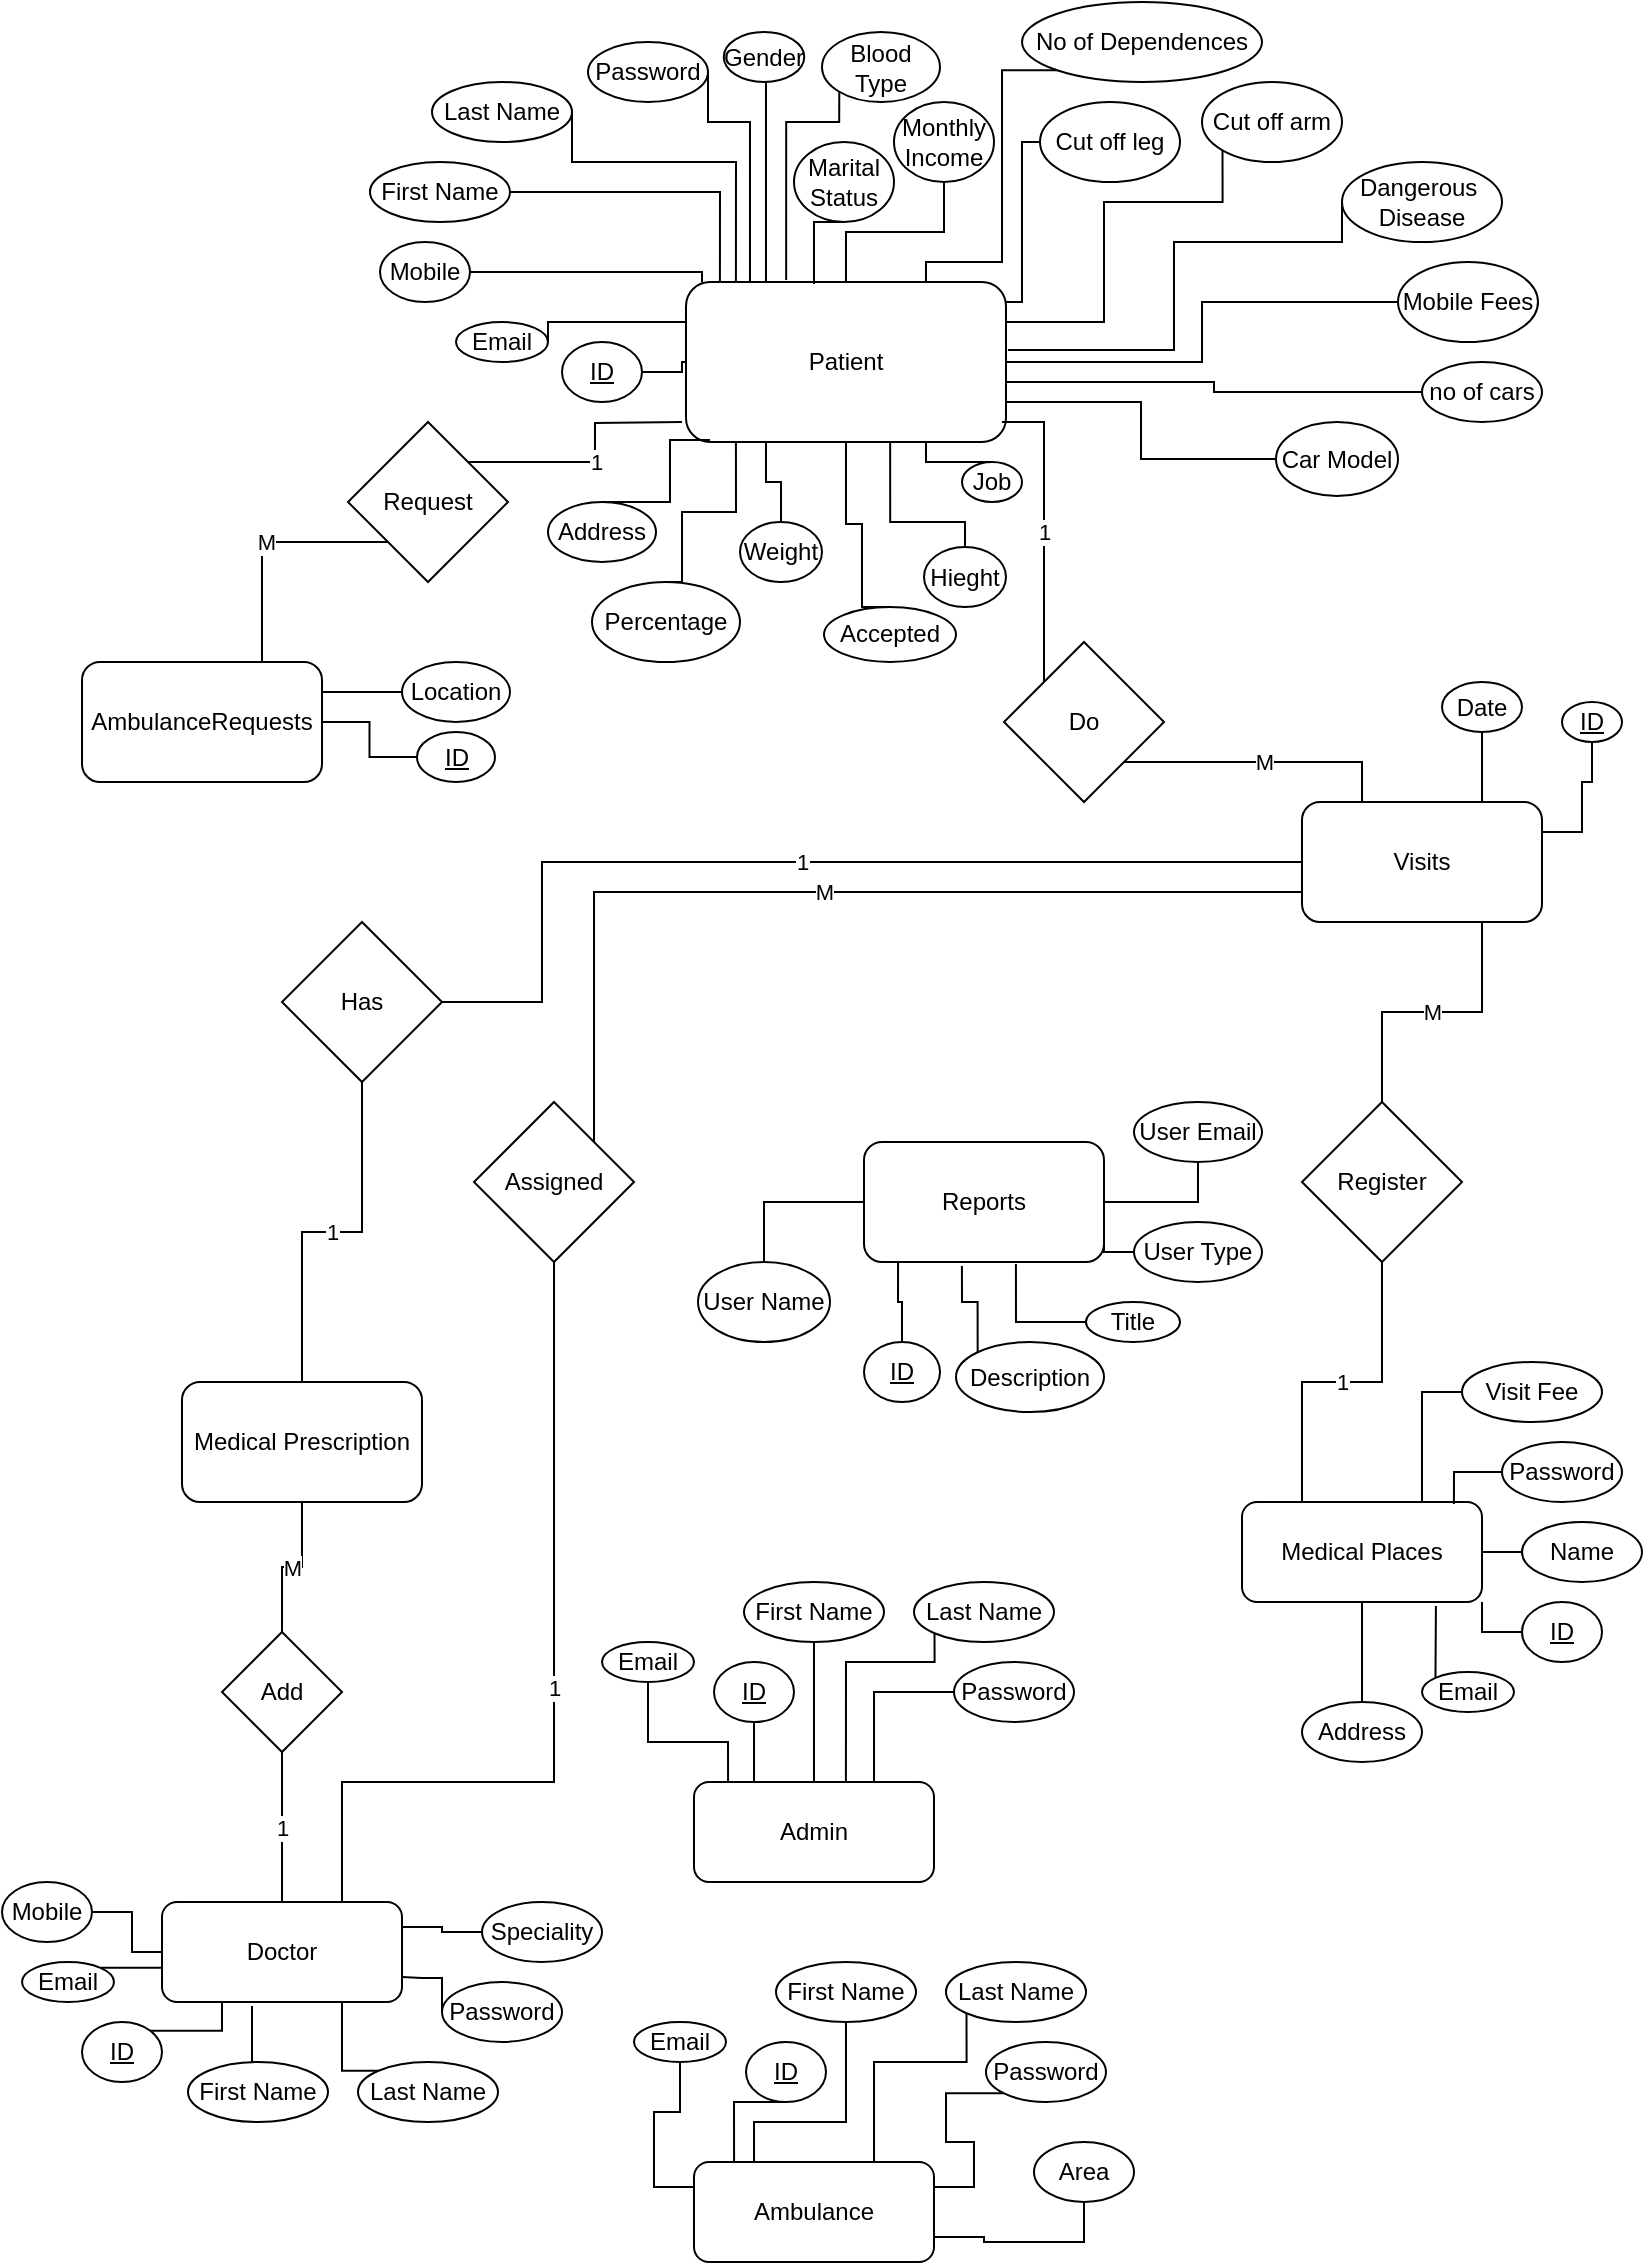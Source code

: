 <mxfile version="13.1.0" type="github">
  <diagram id="C5RBs43oDa-KdzZeNtuy" name="Page-1">
    <mxGraphModel dx="1422" dy="762" grid="1" gridSize="10" guides="1" tooltips="1" connect="1" arrows="1" fold="1" page="1" pageScale="1" pageWidth="827" pageHeight="1169" math="0" shadow="0">
      <root>
        <mxCell id="WIyWlLk6GJQsqaUBKTNV-0" />
        <mxCell id="WIyWlLk6GJQsqaUBKTNV-1" parent="WIyWlLk6GJQsqaUBKTNV-0" />
        <mxCell id="fGjL8xWmGMmoQ5tTy8V0-24" style="edgeStyle=orthogonalEdgeStyle;rounded=0;orthogonalLoop=1;jettySize=auto;html=1;exitX=0.25;exitY=0;exitDx=0;exitDy=0;entryX=0.5;entryY=1;entryDx=0;entryDy=0;endArrow=none;endFill=0;" edge="1" parent="WIyWlLk6GJQsqaUBKTNV-1" source="rDE03bKfrXjJBld4goaQ-0" target="fGjL8xWmGMmoQ5tTy8V0-23">
          <mxGeometry relative="1" as="geometry">
            <Array as="points">
              <mxPoint x="382" y="50" />
            </Array>
          </mxGeometry>
        </mxCell>
        <mxCell id="rDE03bKfrXjJBld4goaQ-0" value="Patient" style="rounded=1;whiteSpace=wrap;html=1;" parent="WIyWlLk6GJQsqaUBKTNV-1" vertex="1">
          <mxGeometry x="342" y="150" width="160" height="80" as="geometry" />
        </mxCell>
        <mxCell id="rDE03bKfrXjJBld4goaQ-1" value="Admin" style="rounded=1;whiteSpace=wrap;html=1;" parent="WIyWlLk6GJQsqaUBKTNV-1" vertex="1">
          <mxGeometry x="346" y="900" width="120" height="50" as="geometry" />
        </mxCell>
        <mxCell id="rDE03bKfrXjJBld4goaQ-2" value="Ambulance" style="rounded=1;whiteSpace=wrap;html=1;" parent="WIyWlLk6GJQsqaUBKTNV-1" vertex="1">
          <mxGeometry x="346" y="1090" width="120" height="50" as="geometry" />
        </mxCell>
        <mxCell id="rDE03bKfrXjJBld4goaQ-52" value="1" style="edgeStyle=orthogonalEdgeStyle;rounded=0;orthogonalLoop=1;jettySize=auto;html=1;exitX=0.5;exitY=0;exitDx=0;exitDy=0;entryX=0.5;entryY=1;entryDx=0;entryDy=0;endArrow=none;endFill=0;" parent="WIyWlLk6GJQsqaUBKTNV-1" source="rDE03bKfrXjJBld4goaQ-3" target="rDE03bKfrXjJBld4goaQ-51" edge="1">
          <mxGeometry relative="1" as="geometry" />
        </mxCell>
        <mxCell id="rDE03bKfrXjJBld4goaQ-3" value="Doctor" style="rounded=1;whiteSpace=wrap;html=1;" parent="WIyWlLk6GJQsqaUBKTNV-1" vertex="1">
          <mxGeometry x="80" y="960" width="120" height="50" as="geometry" />
        </mxCell>
        <mxCell id="rDE03bKfrXjJBld4goaQ-4" value="Medical Places" style="rounded=1;whiteSpace=wrap;html=1;" parent="WIyWlLk6GJQsqaUBKTNV-1" vertex="1">
          <mxGeometry x="620" y="760" width="120" height="50" as="geometry" />
        </mxCell>
        <mxCell id="rDE03bKfrXjJBld4goaQ-5" value="AmbulanceRequests" style="rounded=1;whiteSpace=wrap;html=1;" parent="WIyWlLk6GJQsqaUBKTNV-1" vertex="1">
          <mxGeometry x="40" y="340" width="120" height="60" as="geometry" />
        </mxCell>
        <mxCell id="rDE03bKfrXjJBld4goaQ-88" value="M" style="edgeStyle=orthogonalEdgeStyle;rounded=0;orthogonalLoop=1;jettySize=auto;html=1;exitX=0.25;exitY=0;exitDx=0;exitDy=0;entryX=1;entryY=1;entryDx=0;entryDy=0;endArrow=none;endFill=0;" parent="WIyWlLk6GJQsqaUBKTNV-1" source="rDE03bKfrXjJBld4goaQ-6" target="rDE03bKfrXjJBld4goaQ-87" edge="1">
          <mxGeometry relative="1" as="geometry" />
        </mxCell>
        <mxCell id="rDE03bKfrXjJBld4goaQ-6" value="Visits" style="rounded=1;whiteSpace=wrap;html=1;" parent="WIyWlLk6GJQsqaUBKTNV-1" vertex="1">
          <mxGeometry x="650" y="410" width="120" height="60" as="geometry" />
        </mxCell>
        <mxCell id="rDE03bKfrXjJBld4goaQ-7" value="Medical Prescription" style="rounded=1;whiteSpace=wrap;html=1;" parent="WIyWlLk6GJQsqaUBKTNV-1" vertex="1">
          <mxGeometry x="90" y="700" width="120" height="60" as="geometry" />
        </mxCell>
        <mxCell id="rDE03bKfrXjJBld4goaQ-9" style="edgeStyle=orthogonalEdgeStyle;rounded=0;orthogonalLoop=1;jettySize=auto;html=1;exitX=0.5;exitY=1;exitDx=0;exitDy=0;entryX=0.25;entryY=0;entryDx=0;entryDy=0;endArrow=none;endFill=0;" parent="WIyWlLk6GJQsqaUBKTNV-1" source="rDE03bKfrXjJBld4goaQ-8" target="rDE03bKfrXjJBld4goaQ-1" edge="1">
          <mxGeometry relative="1" as="geometry" />
        </mxCell>
        <mxCell id="rDE03bKfrXjJBld4goaQ-8" value="&lt;u&gt;ID&lt;/u&gt;" style="ellipse;whiteSpace=wrap;html=1;" parent="WIyWlLk6GJQsqaUBKTNV-1" vertex="1">
          <mxGeometry x="356" y="840" width="40" height="30" as="geometry" />
        </mxCell>
        <mxCell id="rDE03bKfrXjJBld4goaQ-11" style="edgeStyle=orthogonalEdgeStyle;rounded=0;orthogonalLoop=1;jettySize=auto;html=1;exitX=0.5;exitY=1;exitDx=0;exitDy=0;entryX=0.5;entryY=0;entryDx=0;entryDy=0;endArrow=none;endFill=0;" parent="WIyWlLk6GJQsqaUBKTNV-1" source="rDE03bKfrXjJBld4goaQ-10" target="rDE03bKfrXjJBld4goaQ-1" edge="1">
          <mxGeometry relative="1" as="geometry" />
        </mxCell>
        <mxCell id="rDE03bKfrXjJBld4goaQ-10" value="First Name" style="ellipse;whiteSpace=wrap;html=1;" parent="WIyWlLk6GJQsqaUBKTNV-1" vertex="1">
          <mxGeometry x="371" y="800" width="70" height="30" as="geometry" />
        </mxCell>
        <mxCell id="rDE03bKfrXjJBld4goaQ-14" value="" style="edgeStyle=orthogonalEdgeStyle;rounded=0;orthogonalLoop=1;jettySize=auto;html=1;entryX=0.633;entryY=0;entryDx=0;entryDy=0;entryPerimeter=0;exitX=0;exitY=1;exitDx=0;exitDy=0;endArrow=none;endFill=0;" parent="WIyWlLk6GJQsqaUBKTNV-1" source="rDE03bKfrXjJBld4goaQ-12" target="rDE03bKfrXjJBld4goaQ-1" edge="1">
          <mxGeometry relative="1" as="geometry">
            <mxPoint x="491" y="910" as="targetPoint" />
            <Array as="points">
              <mxPoint x="466" y="840" />
              <mxPoint x="422" y="840" />
            </Array>
          </mxGeometry>
        </mxCell>
        <mxCell id="rDE03bKfrXjJBld4goaQ-12" value="Last Name" style="ellipse;whiteSpace=wrap;html=1;" parent="WIyWlLk6GJQsqaUBKTNV-1" vertex="1">
          <mxGeometry x="456" y="800" width="70" height="30" as="geometry" />
        </mxCell>
        <mxCell id="rDE03bKfrXjJBld4goaQ-16" style="edgeStyle=orthogonalEdgeStyle;rounded=0;orthogonalLoop=1;jettySize=auto;html=1;entryX=0.142;entryY=0;entryDx=0;entryDy=0;entryPerimeter=0;endArrow=none;endFill=0;" parent="WIyWlLk6GJQsqaUBKTNV-1" source="rDE03bKfrXjJBld4goaQ-15" target="rDE03bKfrXjJBld4goaQ-1" edge="1">
          <mxGeometry relative="1" as="geometry">
            <Array as="points">
              <mxPoint x="323" y="880" />
              <mxPoint x="363" y="880" />
            </Array>
          </mxGeometry>
        </mxCell>
        <mxCell id="rDE03bKfrXjJBld4goaQ-15" value="Email" style="ellipse;whiteSpace=wrap;html=1;" parent="WIyWlLk6GJQsqaUBKTNV-1" vertex="1">
          <mxGeometry x="300" y="830" width="46" height="20" as="geometry" />
        </mxCell>
        <mxCell id="rDE03bKfrXjJBld4goaQ-18" style="edgeStyle=orthogonalEdgeStyle;rounded=0;orthogonalLoop=1;jettySize=auto;html=1;entryX=0.75;entryY=0;entryDx=0;entryDy=0;endArrow=none;endFill=0;" parent="WIyWlLk6GJQsqaUBKTNV-1" source="rDE03bKfrXjJBld4goaQ-17" target="rDE03bKfrXjJBld4goaQ-1" edge="1">
          <mxGeometry relative="1" as="geometry" />
        </mxCell>
        <mxCell id="rDE03bKfrXjJBld4goaQ-17" value="Password" style="ellipse;whiteSpace=wrap;html=1;" parent="WIyWlLk6GJQsqaUBKTNV-1" vertex="1">
          <mxGeometry x="476" y="840" width="60" height="30" as="geometry" />
        </mxCell>
        <mxCell id="rDE03bKfrXjJBld4goaQ-26" style="edgeStyle=orthogonalEdgeStyle;rounded=0;orthogonalLoop=1;jettySize=auto;html=1;exitX=0.5;exitY=1;exitDx=0;exitDy=0;entryX=0.167;entryY=0;entryDx=0;entryDy=0;entryPerimeter=0;endArrow=none;endFill=0;" parent="WIyWlLk6GJQsqaUBKTNV-1" source="rDE03bKfrXjJBld4goaQ-19" target="rDE03bKfrXjJBld4goaQ-2" edge="1">
          <mxGeometry relative="1" as="geometry" />
        </mxCell>
        <mxCell id="rDE03bKfrXjJBld4goaQ-19" value="&lt;u&gt;ID&lt;/u&gt;" style="ellipse;whiteSpace=wrap;html=1;" parent="WIyWlLk6GJQsqaUBKTNV-1" vertex="1">
          <mxGeometry x="372" y="1030" width="40" height="30" as="geometry" />
        </mxCell>
        <mxCell id="rDE03bKfrXjJBld4goaQ-27" style="edgeStyle=orthogonalEdgeStyle;rounded=0;orthogonalLoop=1;jettySize=auto;html=1;entryX=0.25;entryY=0;entryDx=0;entryDy=0;endArrow=none;endFill=0;" parent="WIyWlLk6GJQsqaUBKTNV-1" source="rDE03bKfrXjJBld4goaQ-20" target="rDE03bKfrXjJBld4goaQ-2" edge="1">
          <mxGeometry relative="1" as="geometry">
            <Array as="points">
              <mxPoint x="422" y="1070" />
              <mxPoint x="376" y="1070" />
            </Array>
          </mxGeometry>
        </mxCell>
        <mxCell id="rDE03bKfrXjJBld4goaQ-20" value="First Name" style="ellipse;whiteSpace=wrap;html=1;" parent="WIyWlLk6GJQsqaUBKTNV-1" vertex="1">
          <mxGeometry x="387" y="990" width="70" height="30" as="geometry" />
        </mxCell>
        <mxCell id="rDE03bKfrXjJBld4goaQ-28" style="edgeStyle=orthogonalEdgeStyle;rounded=0;orthogonalLoop=1;jettySize=auto;html=1;exitX=0;exitY=1;exitDx=0;exitDy=0;entryX=0.75;entryY=0;entryDx=0;entryDy=0;endArrow=none;endFill=0;" parent="WIyWlLk6GJQsqaUBKTNV-1" source="rDE03bKfrXjJBld4goaQ-21" target="rDE03bKfrXjJBld4goaQ-2" edge="1">
          <mxGeometry relative="1" as="geometry">
            <Array as="points">
              <mxPoint x="482" y="1040" />
              <mxPoint x="436" y="1040" />
            </Array>
          </mxGeometry>
        </mxCell>
        <mxCell id="rDE03bKfrXjJBld4goaQ-21" value="Last Name" style="ellipse;whiteSpace=wrap;html=1;" parent="WIyWlLk6GJQsqaUBKTNV-1" vertex="1">
          <mxGeometry x="472" y="990" width="70" height="30" as="geometry" />
        </mxCell>
        <mxCell id="rDE03bKfrXjJBld4goaQ-25" style="edgeStyle=orthogonalEdgeStyle;rounded=0;orthogonalLoop=1;jettySize=auto;html=1;exitX=0.5;exitY=1;exitDx=0;exitDy=0;entryX=0;entryY=0.25;entryDx=0;entryDy=0;endArrow=none;endFill=0;" parent="WIyWlLk6GJQsqaUBKTNV-1" source="rDE03bKfrXjJBld4goaQ-22" target="rDE03bKfrXjJBld4goaQ-2" edge="1">
          <mxGeometry relative="1" as="geometry" />
        </mxCell>
        <mxCell id="rDE03bKfrXjJBld4goaQ-22" value="Email" style="ellipse;whiteSpace=wrap;html=1;" parent="WIyWlLk6GJQsqaUBKTNV-1" vertex="1">
          <mxGeometry x="316" y="1020" width="46" height="20" as="geometry" />
        </mxCell>
        <mxCell id="rDE03bKfrXjJBld4goaQ-29" style="edgeStyle=orthogonalEdgeStyle;rounded=0;orthogonalLoop=1;jettySize=auto;html=1;exitX=0;exitY=1;exitDx=0;exitDy=0;entryX=1;entryY=0.25;entryDx=0;entryDy=0;endArrow=none;endFill=0;" parent="WIyWlLk6GJQsqaUBKTNV-1" source="rDE03bKfrXjJBld4goaQ-23" target="rDE03bKfrXjJBld4goaQ-2" edge="1">
          <mxGeometry relative="1" as="geometry" />
        </mxCell>
        <mxCell id="rDE03bKfrXjJBld4goaQ-23" value="Password" style="ellipse;whiteSpace=wrap;html=1;" parent="WIyWlLk6GJQsqaUBKTNV-1" vertex="1">
          <mxGeometry x="492" y="1030" width="60" height="30" as="geometry" />
        </mxCell>
        <mxCell id="rDE03bKfrXjJBld4goaQ-30" style="edgeStyle=orthogonalEdgeStyle;rounded=0;orthogonalLoop=1;jettySize=auto;html=1;exitX=0.5;exitY=1;exitDx=0;exitDy=0;entryX=1;entryY=0.75;entryDx=0;entryDy=0;endArrow=none;endFill=0;" parent="WIyWlLk6GJQsqaUBKTNV-1" source="rDE03bKfrXjJBld4goaQ-24" target="rDE03bKfrXjJBld4goaQ-2" edge="1">
          <mxGeometry relative="1" as="geometry" />
        </mxCell>
        <mxCell id="rDE03bKfrXjJBld4goaQ-24" value="Area" style="ellipse;whiteSpace=wrap;html=1;" parent="WIyWlLk6GJQsqaUBKTNV-1" vertex="1">
          <mxGeometry x="516" y="1080" width="50" height="30" as="geometry" />
        </mxCell>
        <mxCell id="rDE03bKfrXjJBld4goaQ-40" style="edgeStyle=orthogonalEdgeStyle;rounded=0;orthogonalLoop=1;jettySize=auto;html=1;exitX=0;exitY=0.5;exitDx=0;exitDy=0;entryX=1;entryY=1;entryDx=0;entryDy=0;endArrow=none;endFill=0;" parent="WIyWlLk6GJQsqaUBKTNV-1" source="rDE03bKfrXjJBld4goaQ-32" target="rDE03bKfrXjJBld4goaQ-4" edge="1">
          <mxGeometry relative="1" as="geometry" />
        </mxCell>
        <mxCell id="rDE03bKfrXjJBld4goaQ-32" value="&lt;u&gt;ID&lt;/u&gt;" style="ellipse;whiteSpace=wrap;html=1;" parent="WIyWlLk6GJQsqaUBKTNV-1" vertex="1">
          <mxGeometry x="760" y="810" width="40" height="30" as="geometry" />
        </mxCell>
        <mxCell id="rDE03bKfrXjJBld4goaQ-39" style="edgeStyle=orthogonalEdgeStyle;rounded=0;orthogonalLoop=1;jettySize=auto;html=1;exitX=0;exitY=0.5;exitDx=0;exitDy=0;entryX=1;entryY=0.5;entryDx=0;entryDy=0;endArrow=none;endFill=0;" parent="WIyWlLk6GJQsqaUBKTNV-1" source="rDE03bKfrXjJBld4goaQ-33" target="rDE03bKfrXjJBld4goaQ-4" edge="1">
          <mxGeometry relative="1" as="geometry" />
        </mxCell>
        <mxCell id="rDE03bKfrXjJBld4goaQ-33" value="Name" style="ellipse;whiteSpace=wrap;html=1;" parent="WIyWlLk6GJQsqaUBKTNV-1" vertex="1">
          <mxGeometry x="760" y="770" width="60" height="30" as="geometry" />
        </mxCell>
        <mxCell id="rDE03bKfrXjJBld4goaQ-37" style="edgeStyle=orthogonalEdgeStyle;rounded=0;orthogonalLoop=1;jettySize=auto;html=1;exitX=0;exitY=0.5;exitDx=0;exitDy=0;entryX=0.75;entryY=0;entryDx=0;entryDy=0;endArrow=none;endFill=0;" parent="WIyWlLk6GJQsqaUBKTNV-1" source="rDE03bKfrXjJBld4goaQ-34" target="rDE03bKfrXjJBld4goaQ-4" edge="1">
          <mxGeometry relative="1" as="geometry" />
        </mxCell>
        <mxCell id="rDE03bKfrXjJBld4goaQ-34" value="Visit Fee" style="ellipse;whiteSpace=wrap;html=1;" parent="WIyWlLk6GJQsqaUBKTNV-1" vertex="1">
          <mxGeometry x="730" y="690" width="70" height="30" as="geometry" />
        </mxCell>
        <mxCell id="rDE03bKfrXjJBld4goaQ-41" style="edgeStyle=orthogonalEdgeStyle;rounded=0;orthogonalLoop=1;jettySize=auto;html=1;exitX=0;exitY=0;exitDx=0;exitDy=0;entryX=0.808;entryY=1.04;entryDx=0;entryDy=0;entryPerimeter=0;endArrow=none;endFill=0;" parent="WIyWlLk6GJQsqaUBKTNV-1" source="rDE03bKfrXjJBld4goaQ-35" target="rDE03bKfrXjJBld4goaQ-4" edge="1">
          <mxGeometry relative="1" as="geometry" />
        </mxCell>
        <mxCell id="rDE03bKfrXjJBld4goaQ-35" value="Email" style="ellipse;whiteSpace=wrap;html=1;" parent="WIyWlLk6GJQsqaUBKTNV-1" vertex="1">
          <mxGeometry x="710" y="845" width="46" height="20" as="geometry" />
        </mxCell>
        <mxCell id="rDE03bKfrXjJBld4goaQ-38" style="edgeStyle=orthogonalEdgeStyle;rounded=0;orthogonalLoop=1;jettySize=auto;html=1;exitX=0;exitY=0.5;exitDx=0;exitDy=0;entryX=0.883;entryY=0.02;entryDx=0;entryDy=0;entryPerimeter=0;endArrow=none;endFill=0;" parent="WIyWlLk6GJQsqaUBKTNV-1" source="rDE03bKfrXjJBld4goaQ-36" target="rDE03bKfrXjJBld4goaQ-4" edge="1">
          <mxGeometry relative="1" as="geometry" />
        </mxCell>
        <mxCell id="rDE03bKfrXjJBld4goaQ-36" value="Password" style="ellipse;whiteSpace=wrap;html=1;" parent="WIyWlLk6GJQsqaUBKTNV-1" vertex="1">
          <mxGeometry x="750" y="730" width="60" height="30" as="geometry" />
        </mxCell>
        <mxCell id="rDE03bKfrXjJBld4goaQ-43" style="edgeStyle=orthogonalEdgeStyle;rounded=0;orthogonalLoop=1;jettySize=auto;html=1;exitX=0.5;exitY=0;exitDx=0;exitDy=0;entryX=0.5;entryY=1;entryDx=0;entryDy=0;endArrow=none;endFill=0;" parent="WIyWlLk6GJQsqaUBKTNV-1" source="rDE03bKfrXjJBld4goaQ-42" target="rDE03bKfrXjJBld4goaQ-4" edge="1">
          <mxGeometry relative="1" as="geometry" />
        </mxCell>
        <mxCell id="rDE03bKfrXjJBld4goaQ-42" value="Address" style="ellipse;whiteSpace=wrap;html=1;" parent="WIyWlLk6GJQsqaUBKTNV-1" vertex="1">
          <mxGeometry x="650" y="860" width="60" height="30" as="geometry" />
        </mxCell>
        <mxCell id="rDE03bKfrXjJBld4goaQ-44" value="Reports" style="rounded=1;whiteSpace=wrap;html=1;" parent="WIyWlLk6GJQsqaUBKTNV-1" vertex="1">
          <mxGeometry x="431" y="580" width="120" height="60" as="geometry" />
        </mxCell>
        <mxCell id="rDE03bKfrXjJBld4goaQ-47" style="edgeStyle=orthogonalEdgeStyle;rounded=0;orthogonalLoop=1;jettySize=auto;html=1;exitX=0.5;exitY=0;exitDx=0;exitDy=0;entryX=0.142;entryY=1;entryDx=0;entryDy=0;entryPerimeter=0;endArrow=none;endFill=0;" parent="WIyWlLk6GJQsqaUBKTNV-1" source="rDE03bKfrXjJBld4goaQ-45" target="rDE03bKfrXjJBld4goaQ-44" edge="1">
          <mxGeometry relative="1" as="geometry" />
        </mxCell>
        <mxCell id="rDE03bKfrXjJBld4goaQ-45" value="ID" style="ellipse;whiteSpace=wrap;html=1;fontStyle=4" parent="WIyWlLk6GJQsqaUBKTNV-1" vertex="1">
          <mxGeometry x="431" y="680" width="38" height="30" as="geometry" />
        </mxCell>
        <mxCell id="rDE03bKfrXjJBld4goaQ-48" style="edgeStyle=orthogonalEdgeStyle;rounded=0;orthogonalLoop=1;jettySize=auto;html=1;exitX=0;exitY=0;exitDx=0;exitDy=0;entryX=0.408;entryY=1.033;entryDx=0;entryDy=0;entryPerimeter=0;endArrow=none;endFill=0;" parent="WIyWlLk6GJQsqaUBKTNV-1" source="rDE03bKfrXjJBld4goaQ-46" target="rDE03bKfrXjJBld4goaQ-44" edge="1">
          <mxGeometry relative="1" as="geometry" />
        </mxCell>
        <mxCell id="rDE03bKfrXjJBld4goaQ-46" value="Description" style="ellipse;whiteSpace=wrap;html=1;" parent="WIyWlLk6GJQsqaUBKTNV-1" vertex="1">
          <mxGeometry x="477" y="680" width="74" height="35" as="geometry" />
        </mxCell>
        <mxCell id="rDE03bKfrXjJBld4goaQ-50" style="edgeStyle=orthogonalEdgeStyle;rounded=0;orthogonalLoop=1;jettySize=auto;html=1;exitX=0;exitY=0.5;exitDx=0;exitDy=0;entryX=0.633;entryY=1.017;entryDx=0;entryDy=0;entryPerimeter=0;endArrow=none;endFill=0;" parent="WIyWlLk6GJQsqaUBKTNV-1" source="rDE03bKfrXjJBld4goaQ-49" target="rDE03bKfrXjJBld4goaQ-44" edge="1">
          <mxGeometry relative="1" as="geometry" />
        </mxCell>
        <mxCell id="rDE03bKfrXjJBld4goaQ-49" value="Title" style="ellipse;whiteSpace=wrap;html=1;" parent="WIyWlLk6GJQsqaUBKTNV-1" vertex="1">
          <mxGeometry x="542" y="660" width="47" height="20" as="geometry" />
        </mxCell>
        <mxCell id="rDE03bKfrXjJBld4goaQ-53" value="M" style="edgeStyle=orthogonalEdgeStyle;rounded=0;orthogonalLoop=1;jettySize=auto;html=1;exitX=0.5;exitY=0;exitDx=0;exitDy=0;endArrow=none;endFill=0;" parent="WIyWlLk6GJQsqaUBKTNV-1" source="rDE03bKfrXjJBld4goaQ-51" target="rDE03bKfrXjJBld4goaQ-7" edge="1">
          <mxGeometry relative="1" as="geometry" />
        </mxCell>
        <mxCell id="rDE03bKfrXjJBld4goaQ-51" value="Add" style="rhombus;whiteSpace=wrap;html=1;" parent="WIyWlLk6GJQsqaUBKTNV-1" vertex="1">
          <mxGeometry x="110" y="825" width="60" height="60" as="geometry" />
        </mxCell>
        <mxCell id="rDE03bKfrXjJBld4goaQ-65" style="edgeStyle=orthogonalEdgeStyle;rounded=0;orthogonalLoop=1;jettySize=auto;html=1;exitX=1;exitY=0;exitDx=0;exitDy=0;entryX=0.25;entryY=1;entryDx=0;entryDy=0;endArrow=none;endFill=0;" parent="WIyWlLk6GJQsqaUBKTNV-1" source="rDE03bKfrXjJBld4goaQ-54" target="rDE03bKfrXjJBld4goaQ-3" edge="1">
          <mxGeometry relative="1" as="geometry" />
        </mxCell>
        <mxCell id="rDE03bKfrXjJBld4goaQ-54" value="&lt;u&gt;ID&lt;/u&gt;" style="ellipse;whiteSpace=wrap;html=1;" parent="WIyWlLk6GJQsqaUBKTNV-1" vertex="1">
          <mxGeometry x="40" y="1020" width="40" height="30" as="geometry" />
        </mxCell>
        <mxCell id="rDE03bKfrXjJBld4goaQ-61" style="edgeStyle=orthogonalEdgeStyle;rounded=0;orthogonalLoop=1;jettySize=auto;html=1;exitX=0.5;exitY=0;exitDx=0;exitDy=0;entryX=0.375;entryY=1.04;entryDx=0;entryDy=0;entryPerimeter=0;endArrow=none;endFill=0;" parent="WIyWlLk6GJQsqaUBKTNV-1" source="rDE03bKfrXjJBld4goaQ-55" target="rDE03bKfrXjJBld4goaQ-3" edge="1">
          <mxGeometry relative="1" as="geometry" />
        </mxCell>
        <mxCell id="rDE03bKfrXjJBld4goaQ-55" value="First Name" style="ellipse;whiteSpace=wrap;html=1;" parent="WIyWlLk6GJQsqaUBKTNV-1" vertex="1">
          <mxGeometry x="93" y="1040" width="70" height="30" as="geometry" />
        </mxCell>
        <mxCell id="rDE03bKfrXjJBld4goaQ-62" style="edgeStyle=orthogonalEdgeStyle;rounded=0;orthogonalLoop=1;jettySize=auto;html=1;exitX=0;exitY=0;exitDx=0;exitDy=0;entryX=0.75;entryY=1;entryDx=0;entryDy=0;endArrow=none;endFill=0;" parent="WIyWlLk6GJQsqaUBKTNV-1" source="rDE03bKfrXjJBld4goaQ-56" target="rDE03bKfrXjJBld4goaQ-3" edge="1">
          <mxGeometry relative="1" as="geometry" />
        </mxCell>
        <mxCell id="rDE03bKfrXjJBld4goaQ-56" value="Last Name" style="ellipse;whiteSpace=wrap;html=1;" parent="WIyWlLk6GJQsqaUBKTNV-1" vertex="1">
          <mxGeometry x="178" y="1040" width="70" height="30" as="geometry" />
        </mxCell>
        <mxCell id="rDE03bKfrXjJBld4goaQ-66" style="edgeStyle=orthogonalEdgeStyle;rounded=0;orthogonalLoop=1;jettySize=auto;html=1;exitX=1;exitY=0;exitDx=0;exitDy=0;entryX=0;entryY=0.75;entryDx=0;entryDy=0;endArrow=none;endFill=0;" parent="WIyWlLk6GJQsqaUBKTNV-1" source="rDE03bKfrXjJBld4goaQ-57" target="rDE03bKfrXjJBld4goaQ-3" edge="1">
          <mxGeometry relative="1" as="geometry" />
        </mxCell>
        <mxCell id="rDE03bKfrXjJBld4goaQ-57" value="Email" style="ellipse;whiteSpace=wrap;html=1;" parent="WIyWlLk6GJQsqaUBKTNV-1" vertex="1">
          <mxGeometry x="10" y="990" width="46" height="20" as="geometry" />
        </mxCell>
        <mxCell id="rDE03bKfrXjJBld4goaQ-63" style="edgeStyle=orthogonalEdgeStyle;rounded=0;orthogonalLoop=1;jettySize=auto;html=1;exitX=0;exitY=0.5;exitDx=0;exitDy=0;entryX=1;entryY=0.75;entryDx=0;entryDy=0;endArrow=none;endFill=0;" parent="WIyWlLk6GJQsqaUBKTNV-1" source="rDE03bKfrXjJBld4goaQ-58" target="rDE03bKfrXjJBld4goaQ-3" edge="1">
          <mxGeometry relative="1" as="geometry">
            <Array as="points">
              <mxPoint x="220" y="998" />
              <mxPoint x="210" y="998" />
            </Array>
          </mxGeometry>
        </mxCell>
        <mxCell id="rDE03bKfrXjJBld4goaQ-58" value="Password" style="ellipse;whiteSpace=wrap;html=1;" parent="WIyWlLk6GJQsqaUBKTNV-1" vertex="1">
          <mxGeometry x="220" y="1000" width="60" height="30" as="geometry" />
        </mxCell>
        <mxCell id="rDE03bKfrXjJBld4goaQ-67" style="edgeStyle=orthogonalEdgeStyle;rounded=0;orthogonalLoop=1;jettySize=auto;html=1;exitX=1;exitY=0.5;exitDx=0;exitDy=0;entryX=0;entryY=0.5;entryDx=0;entryDy=0;endArrow=none;endFill=0;" parent="WIyWlLk6GJQsqaUBKTNV-1" source="rDE03bKfrXjJBld4goaQ-59" target="rDE03bKfrXjJBld4goaQ-3" edge="1">
          <mxGeometry relative="1" as="geometry" />
        </mxCell>
        <mxCell id="rDE03bKfrXjJBld4goaQ-59" value="Mobile" style="ellipse;whiteSpace=wrap;html=1;" parent="WIyWlLk6GJQsqaUBKTNV-1" vertex="1">
          <mxGeometry y="950" width="45" height="30" as="geometry" />
        </mxCell>
        <mxCell id="rDE03bKfrXjJBld4goaQ-64" style="edgeStyle=orthogonalEdgeStyle;rounded=0;orthogonalLoop=1;jettySize=auto;html=1;exitX=0;exitY=0.5;exitDx=0;exitDy=0;entryX=1;entryY=0.25;entryDx=0;entryDy=0;endArrow=none;endFill=0;" parent="WIyWlLk6GJQsqaUBKTNV-1" source="rDE03bKfrXjJBld4goaQ-60" target="rDE03bKfrXjJBld4goaQ-3" edge="1">
          <mxGeometry relative="1" as="geometry" />
        </mxCell>
        <mxCell id="rDE03bKfrXjJBld4goaQ-60" value="Speciality" style="ellipse;whiteSpace=wrap;html=1;" parent="WIyWlLk6GJQsqaUBKTNV-1" vertex="1">
          <mxGeometry x="240" y="960" width="60" height="30" as="geometry" />
        </mxCell>
        <mxCell id="rDE03bKfrXjJBld4goaQ-74" style="edgeStyle=orthogonalEdgeStyle;rounded=0;orthogonalLoop=1;jettySize=auto;html=1;exitX=0.5;exitY=0;exitDx=0;exitDy=0;endArrow=none;endFill=0;" parent="WIyWlLk6GJQsqaUBKTNV-1" source="rDE03bKfrXjJBld4goaQ-73" target="rDE03bKfrXjJBld4goaQ-44" edge="1">
          <mxGeometry relative="1" as="geometry" />
        </mxCell>
        <mxCell id="rDE03bKfrXjJBld4goaQ-73" value="User Name" style="ellipse;whiteSpace=wrap;html=1;" parent="WIyWlLk6GJQsqaUBKTNV-1" vertex="1">
          <mxGeometry x="348" y="640" width="66" height="40" as="geometry" />
        </mxCell>
        <mxCell id="rDE03bKfrXjJBld4goaQ-76" value="M" style="edgeStyle=orthogonalEdgeStyle;rounded=0;orthogonalLoop=1;jettySize=auto;html=1;exitX=0;exitY=1;exitDx=0;exitDy=0;entryX=0.75;entryY=0;entryDx=0;entryDy=0;endArrow=none;endFill=0;" parent="WIyWlLk6GJQsqaUBKTNV-1" source="rDE03bKfrXjJBld4goaQ-75" target="rDE03bKfrXjJBld4goaQ-5" edge="1">
          <mxGeometry relative="1" as="geometry" />
        </mxCell>
        <mxCell id="rDE03bKfrXjJBld4goaQ-77" value="1" style="edgeStyle=orthogonalEdgeStyle;rounded=0;orthogonalLoop=1;jettySize=auto;html=1;exitX=1;exitY=0;exitDx=0;exitDy=0;endArrow=none;endFill=0;" parent="WIyWlLk6GJQsqaUBKTNV-1" source="rDE03bKfrXjJBld4goaQ-75" edge="1">
          <mxGeometry relative="1" as="geometry">
            <mxPoint x="340" y="220" as="targetPoint" />
          </mxGeometry>
        </mxCell>
        <mxCell id="rDE03bKfrXjJBld4goaQ-75" value="Request" style="rhombus;whiteSpace=wrap;html=1;" parent="WIyWlLk6GJQsqaUBKTNV-1" vertex="1">
          <mxGeometry x="173" y="220" width="80" height="80" as="geometry" />
        </mxCell>
        <mxCell id="rDE03bKfrXjJBld4goaQ-79" value="1" style="edgeStyle=orthogonalEdgeStyle;rounded=0;orthogonalLoop=1;jettySize=auto;html=1;exitX=0.5;exitY=1;exitDx=0;exitDy=0;entryX=0.25;entryY=0;entryDx=0;entryDy=0;endArrow=none;endFill=0;" parent="WIyWlLk6GJQsqaUBKTNV-1" source="rDE03bKfrXjJBld4goaQ-78" target="rDE03bKfrXjJBld4goaQ-4" edge="1">
          <mxGeometry relative="1" as="geometry" />
        </mxCell>
        <mxCell id="rDE03bKfrXjJBld4goaQ-80" value="M" style="edgeStyle=orthogonalEdgeStyle;rounded=0;orthogonalLoop=1;jettySize=auto;html=1;exitX=0.5;exitY=0;exitDx=0;exitDy=0;entryX=0.75;entryY=1;entryDx=0;entryDy=0;endArrow=none;endFill=0;" parent="WIyWlLk6GJQsqaUBKTNV-1" source="rDE03bKfrXjJBld4goaQ-78" target="rDE03bKfrXjJBld4goaQ-6" edge="1">
          <mxGeometry relative="1" as="geometry" />
        </mxCell>
        <mxCell id="rDE03bKfrXjJBld4goaQ-78" value="Register" style="rhombus;whiteSpace=wrap;html=1;" parent="WIyWlLk6GJQsqaUBKTNV-1" vertex="1">
          <mxGeometry x="650" y="560" width="80" height="80" as="geometry" />
        </mxCell>
        <mxCell id="rDE03bKfrXjJBld4goaQ-82" value="1" style="edgeStyle=orthogonalEdgeStyle;rounded=0;orthogonalLoop=1;jettySize=auto;html=1;exitX=0.5;exitY=1;exitDx=0;exitDy=0;entryX=0.5;entryY=0;entryDx=0;entryDy=0;endArrow=none;endFill=0;" parent="WIyWlLk6GJQsqaUBKTNV-1" source="rDE03bKfrXjJBld4goaQ-81" target="rDE03bKfrXjJBld4goaQ-7" edge="1">
          <mxGeometry relative="1" as="geometry" />
        </mxCell>
        <mxCell id="rDE03bKfrXjJBld4goaQ-83" value="1" style="edgeStyle=orthogonalEdgeStyle;rounded=0;orthogonalLoop=1;jettySize=auto;html=1;exitX=1;exitY=0.5;exitDx=0;exitDy=0;entryX=0;entryY=0.5;entryDx=0;entryDy=0;endArrow=none;endFill=0;" parent="WIyWlLk6GJQsqaUBKTNV-1" source="rDE03bKfrXjJBld4goaQ-81" target="rDE03bKfrXjJBld4goaQ-6" edge="1">
          <mxGeometry relative="1" as="geometry">
            <Array as="points">
              <mxPoint x="270" y="510" />
              <mxPoint x="270" y="440" />
            </Array>
          </mxGeometry>
        </mxCell>
        <mxCell id="rDE03bKfrXjJBld4goaQ-81" value="Has" style="rhombus;whiteSpace=wrap;html=1;" parent="WIyWlLk6GJQsqaUBKTNV-1" vertex="1">
          <mxGeometry x="140" y="470" width="80" height="80" as="geometry" />
        </mxCell>
        <mxCell id="rDE03bKfrXjJBld4goaQ-85" value="1" style="edgeStyle=orthogonalEdgeStyle;rounded=0;orthogonalLoop=1;jettySize=auto;html=1;exitX=0.5;exitY=1;exitDx=0;exitDy=0;entryX=0.75;entryY=0;entryDx=0;entryDy=0;endArrow=none;endFill=0;" parent="WIyWlLk6GJQsqaUBKTNV-1" source="rDE03bKfrXjJBld4goaQ-84" target="rDE03bKfrXjJBld4goaQ-3" edge="1">
          <mxGeometry relative="1" as="geometry">
            <Array as="points">
              <mxPoint x="276" y="900" />
              <mxPoint x="170" y="900" />
            </Array>
          </mxGeometry>
        </mxCell>
        <mxCell id="rDE03bKfrXjJBld4goaQ-86" value="M" style="edgeStyle=orthogonalEdgeStyle;rounded=0;orthogonalLoop=1;jettySize=auto;html=1;exitX=1;exitY=0;exitDx=0;exitDy=0;entryX=0;entryY=0.75;entryDx=0;entryDy=0;endArrow=none;endFill=0;" parent="WIyWlLk6GJQsqaUBKTNV-1" source="rDE03bKfrXjJBld4goaQ-84" target="rDE03bKfrXjJBld4goaQ-6" edge="1">
          <mxGeometry relative="1" as="geometry">
            <Array as="points">
              <mxPoint x="296" y="455" />
            </Array>
          </mxGeometry>
        </mxCell>
        <mxCell id="rDE03bKfrXjJBld4goaQ-84" value="Assigned" style="rhombus;whiteSpace=wrap;html=1;" parent="WIyWlLk6GJQsqaUBKTNV-1" vertex="1">
          <mxGeometry x="236" y="560" width="80" height="80" as="geometry" />
        </mxCell>
        <mxCell id="rDE03bKfrXjJBld4goaQ-89" value="1" style="edgeStyle=orthogonalEdgeStyle;rounded=0;orthogonalLoop=1;jettySize=auto;html=1;exitX=0;exitY=0;exitDx=0;exitDy=0;endArrow=none;endFill=0;" parent="WIyWlLk6GJQsqaUBKTNV-1" source="rDE03bKfrXjJBld4goaQ-87" edge="1">
          <mxGeometry relative="1" as="geometry">
            <mxPoint x="500" y="220" as="targetPoint" />
            <Array as="points">
              <mxPoint x="521" y="220" />
            </Array>
          </mxGeometry>
        </mxCell>
        <mxCell id="rDE03bKfrXjJBld4goaQ-87" value="Do" style="rhombus;whiteSpace=wrap;html=1;" parent="WIyWlLk6GJQsqaUBKTNV-1" vertex="1">
          <mxGeometry x="501" y="330" width="80" height="80" as="geometry" />
        </mxCell>
        <mxCell id="rDE03bKfrXjJBld4goaQ-93" style="edgeStyle=orthogonalEdgeStyle;rounded=0;orthogonalLoop=1;jettySize=auto;html=1;exitX=0;exitY=0.5;exitDx=0;exitDy=0;entryX=1;entryY=0.75;entryDx=0;entryDy=0;endArrow=none;endFill=0;" parent="WIyWlLk6GJQsqaUBKTNV-1" source="rDE03bKfrXjJBld4goaQ-90" target="rDE03bKfrXjJBld4goaQ-44" edge="1">
          <mxGeometry relative="1" as="geometry" />
        </mxCell>
        <mxCell id="rDE03bKfrXjJBld4goaQ-90" value="User Type" style="ellipse;whiteSpace=wrap;html=1;" parent="WIyWlLk6GJQsqaUBKTNV-1" vertex="1">
          <mxGeometry x="566" y="620" width="64" height="30" as="geometry" />
        </mxCell>
        <mxCell id="rDE03bKfrXjJBld4goaQ-94" style="edgeStyle=orthogonalEdgeStyle;rounded=0;orthogonalLoop=1;jettySize=auto;html=1;exitX=0.5;exitY=1;exitDx=0;exitDy=0;entryX=1;entryY=0.5;entryDx=0;entryDy=0;endArrow=none;endFill=0;" parent="WIyWlLk6GJQsqaUBKTNV-1" source="rDE03bKfrXjJBld4goaQ-91" target="rDE03bKfrXjJBld4goaQ-44" edge="1">
          <mxGeometry relative="1" as="geometry" />
        </mxCell>
        <mxCell id="rDE03bKfrXjJBld4goaQ-91" value="User Email" style="ellipse;whiteSpace=wrap;html=1;" parent="WIyWlLk6GJQsqaUBKTNV-1" vertex="1">
          <mxGeometry x="566" y="560" width="64" height="30" as="geometry" />
        </mxCell>
        <mxCell id="fGjL8xWmGMmoQ5tTy8V0-2" style="edgeStyle=orthogonalEdgeStyle;rounded=0;orthogonalLoop=1;jettySize=auto;html=1;exitX=0;exitY=0.5;exitDx=0;exitDy=0;entryX=1;entryY=0.25;entryDx=0;entryDy=0;endArrow=none;endFill=0;" edge="1" parent="WIyWlLk6GJQsqaUBKTNV-1" source="fGjL8xWmGMmoQ5tTy8V0-0" target="rDE03bKfrXjJBld4goaQ-5">
          <mxGeometry relative="1" as="geometry" />
        </mxCell>
        <mxCell id="fGjL8xWmGMmoQ5tTy8V0-0" value="Location" style="ellipse;whiteSpace=wrap;html=1;" vertex="1" parent="WIyWlLk6GJQsqaUBKTNV-1">
          <mxGeometry x="200" y="340" width="54" height="30" as="geometry" />
        </mxCell>
        <mxCell id="fGjL8xWmGMmoQ5tTy8V0-3" style="edgeStyle=orthogonalEdgeStyle;rounded=0;orthogonalLoop=1;jettySize=auto;html=1;exitX=0;exitY=0.5;exitDx=0;exitDy=0;entryX=1;entryY=0.5;entryDx=0;entryDy=0;endArrow=none;endFill=0;" edge="1" parent="WIyWlLk6GJQsqaUBKTNV-1" source="fGjL8xWmGMmoQ5tTy8V0-1" target="rDE03bKfrXjJBld4goaQ-5">
          <mxGeometry relative="1" as="geometry" />
        </mxCell>
        <mxCell id="fGjL8xWmGMmoQ5tTy8V0-1" value="ID" style="ellipse;whiteSpace=wrap;html=1;fontStyle=4" vertex="1" parent="WIyWlLk6GJQsqaUBKTNV-1">
          <mxGeometry x="207.5" y="375" width="39" height="25" as="geometry" />
        </mxCell>
        <mxCell id="fGjL8xWmGMmoQ5tTy8V0-9" style="edgeStyle=orthogonalEdgeStyle;rounded=0;orthogonalLoop=1;jettySize=auto;html=1;exitX=0.5;exitY=1;exitDx=0;exitDy=0;entryX=0.75;entryY=0;entryDx=0;entryDy=0;endArrow=none;endFill=0;" edge="1" parent="WIyWlLk6GJQsqaUBKTNV-1" source="fGjL8xWmGMmoQ5tTy8V0-4" target="rDE03bKfrXjJBld4goaQ-6">
          <mxGeometry relative="1" as="geometry" />
        </mxCell>
        <mxCell id="fGjL8xWmGMmoQ5tTy8V0-4" value="Date" style="ellipse;whiteSpace=wrap;html=1;" vertex="1" parent="WIyWlLk6GJQsqaUBKTNV-1">
          <mxGeometry x="720" y="350" width="40" height="25" as="geometry" />
        </mxCell>
        <mxCell id="fGjL8xWmGMmoQ5tTy8V0-8" value="" style="edgeStyle=orthogonalEdgeStyle;rounded=0;orthogonalLoop=1;jettySize=auto;html=1;endArrow=none;endFill=0;entryX=1;entryY=0.25;entryDx=0;entryDy=0;" edge="1" parent="WIyWlLk6GJQsqaUBKTNV-1" source="fGjL8xWmGMmoQ5tTy8V0-5" target="rDE03bKfrXjJBld4goaQ-6">
          <mxGeometry relative="1" as="geometry">
            <mxPoint x="795" y="460" as="targetPoint" />
            <Array as="points">
              <mxPoint x="795" y="400" />
              <mxPoint x="790" y="400" />
              <mxPoint x="790" y="425" />
            </Array>
          </mxGeometry>
        </mxCell>
        <mxCell id="fGjL8xWmGMmoQ5tTy8V0-5" value="ID" style="ellipse;whiteSpace=wrap;html=1;fontStyle=4" vertex="1" parent="WIyWlLk6GJQsqaUBKTNV-1">
          <mxGeometry x="780" y="360" width="30" height="20" as="geometry" />
        </mxCell>
        <mxCell id="fGjL8xWmGMmoQ5tTy8V0-17" style="edgeStyle=orthogonalEdgeStyle;rounded=0;orthogonalLoop=1;jettySize=auto;html=1;exitX=1;exitY=0.5;exitDx=0;exitDy=0;endArrow=none;endFill=0;" edge="1" parent="WIyWlLk6GJQsqaUBKTNV-1" source="fGjL8xWmGMmoQ5tTy8V0-10" target="rDE03bKfrXjJBld4goaQ-0">
          <mxGeometry relative="1" as="geometry" />
        </mxCell>
        <mxCell id="fGjL8xWmGMmoQ5tTy8V0-10" value="&lt;u&gt;ID&lt;/u&gt;" style="ellipse;whiteSpace=wrap;html=1;" vertex="1" parent="WIyWlLk6GJQsqaUBKTNV-1">
          <mxGeometry x="280" y="180" width="40" height="30" as="geometry" />
        </mxCell>
        <mxCell id="fGjL8xWmGMmoQ5tTy8V0-20" style="edgeStyle=orthogonalEdgeStyle;rounded=0;orthogonalLoop=1;jettySize=auto;html=1;exitX=1;exitY=0.5;exitDx=0;exitDy=0;endArrow=none;endFill=0;entryX=0.106;entryY=0;entryDx=0;entryDy=0;entryPerimeter=0;" edge="1" parent="WIyWlLk6GJQsqaUBKTNV-1" source="fGjL8xWmGMmoQ5tTy8V0-11" target="rDE03bKfrXjJBld4goaQ-0">
          <mxGeometry relative="1" as="geometry">
            <mxPoint x="365" y="150" as="targetPoint" />
          </mxGeometry>
        </mxCell>
        <mxCell id="fGjL8xWmGMmoQ5tTy8V0-11" value="First Name" style="ellipse;whiteSpace=wrap;html=1;" vertex="1" parent="WIyWlLk6GJQsqaUBKTNV-1">
          <mxGeometry x="184" y="90" width="70" height="30" as="geometry" />
        </mxCell>
        <mxCell id="fGjL8xWmGMmoQ5tTy8V0-21" style="edgeStyle=orthogonalEdgeStyle;rounded=0;orthogonalLoop=1;jettySize=auto;html=1;exitX=1;exitY=0.5;exitDx=0;exitDy=0;entryX=0.156;entryY=0;entryDx=0;entryDy=0;endArrow=none;endFill=0;entryPerimeter=0;" edge="1" parent="WIyWlLk6GJQsqaUBKTNV-1" source="fGjL8xWmGMmoQ5tTy8V0-12" target="rDE03bKfrXjJBld4goaQ-0">
          <mxGeometry relative="1" as="geometry">
            <Array as="points">
              <mxPoint x="285" y="90" />
              <mxPoint x="367" y="90" />
            </Array>
          </mxGeometry>
        </mxCell>
        <mxCell id="fGjL8xWmGMmoQ5tTy8V0-12" value="Last Name" style="ellipse;whiteSpace=wrap;html=1;" vertex="1" parent="WIyWlLk6GJQsqaUBKTNV-1">
          <mxGeometry x="215" y="50" width="70" height="30" as="geometry" />
        </mxCell>
        <mxCell id="fGjL8xWmGMmoQ5tTy8V0-18" style="edgeStyle=orthogonalEdgeStyle;rounded=0;orthogonalLoop=1;jettySize=auto;html=1;exitX=1;exitY=0.5;exitDx=0;exitDy=0;entryX=0;entryY=0.25;entryDx=0;entryDy=0;endArrow=none;endFill=0;" edge="1" parent="WIyWlLk6GJQsqaUBKTNV-1" source="fGjL8xWmGMmoQ5tTy8V0-13" target="rDE03bKfrXjJBld4goaQ-0">
          <mxGeometry relative="1" as="geometry">
            <Array as="points">
              <mxPoint x="273" y="170" />
            </Array>
          </mxGeometry>
        </mxCell>
        <mxCell id="fGjL8xWmGMmoQ5tTy8V0-13" value="Email" style="ellipse;whiteSpace=wrap;html=1;" vertex="1" parent="WIyWlLk6GJQsqaUBKTNV-1">
          <mxGeometry x="227" y="170" width="46" height="20" as="geometry" />
        </mxCell>
        <mxCell id="fGjL8xWmGMmoQ5tTy8V0-22" style="edgeStyle=orthogonalEdgeStyle;rounded=0;orthogonalLoop=1;jettySize=auto;html=1;exitX=1;exitY=0.5;exitDx=0;exitDy=0;endArrow=none;endFill=0;entryX=0.2;entryY=0;entryDx=0;entryDy=0;entryPerimeter=0;" edge="1" parent="WIyWlLk6GJQsqaUBKTNV-1" source="fGjL8xWmGMmoQ5tTy8V0-14" target="rDE03bKfrXjJBld4goaQ-0">
          <mxGeometry relative="1" as="geometry">
            <mxPoint x="395" y="150" as="targetPoint" />
            <Array as="points">
              <mxPoint x="353" y="70" />
              <mxPoint x="374" y="70" />
            </Array>
          </mxGeometry>
        </mxCell>
        <mxCell id="fGjL8xWmGMmoQ5tTy8V0-14" value="Password" style="ellipse;whiteSpace=wrap;html=1;" vertex="1" parent="WIyWlLk6GJQsqaUBKTNV-1">
          <mxGeometry x="293" y="30" width="60" height="30" as="geometry" />
        </mxCell>
        <mxCell id="fGjL8xWmGMmoQ5tTy8V0-19" style="edgeStyle=orthogonalEdgeStyle;rounded=0;orthogonalLoop=1;jettySize=auto;html=1;exitX=1;exitY=0.5;exitDx=0;exitDy=0;entryX=0.05;entryY=0;entryDx=0;entryDy=0;entryPerimeter=0;endArrow=none;endFill=0;" edge="1" parent="WIyWlLk6GJQsqaUBKTNV-1" source="fGjL8xWmGMmoQ5tTy8V0-15" target="rDE03bKfrXjJBld4goaQ-0">
          <mxGeometry relative="1" as="geometry">
            <Array as="points">
              <mxPoint x="350" y="145" />
            </Array>
          </mxGeometry>
        </mxCell>
        <mxCell id="fGjL8xWmGMmoQ5tTy8V0-15" value="Mobile" style="ellipse;whiteSpace=wrap;html=1;" vertex="1" parent="WIyWlLk6GJQsqaUBKTNV-1">
          <mxGeometry x="189" y="130" width="45" height="30" as="geometry" />
        </mxCell>
        <mxCell id="fGjL8xWmGMmoQ5tTy8V0-23" value="Gender" style="ellipse;whiteSpace=wrap;html=1;" vertex="1" parent="WIyWlLk6GJQsqaUBKTNV-1">
          <mxGeometry x="360.88" y="25" width="40.25" height="25" as="geometry" />
        </mxCell>
        <mxCell id="fGjL8xWmGMmoQ5tTy8V0-26" style="edgeStyle=orthogonalEdgeStyle;rounded=0;orthogonalLoop=1;jettySize=auto;html=1;exitX=0.5;exitY=0;exitDx=0;exitDy=0;entryX=0.075;entryY=0.988;entryDx=0;entryDy=0;entryPerimeter=0;endArrow=none;endFill=0;" edge="1" parent="WIyWlLk6GJQsqaUBKTNV-1" source="fGjL8xWmGMmoQ5tTy8V0-25" target="rDE03bKfrXjJBld4goaQ-0">
          <mxGeometry relative="1" as="geometry">
            <Array as="points">
              <mxPoint x="334" y="229" />
            </Array>
          </mxGeometry>
        </mxCell>
        <mxCell id="fGjL8xWmGMmoQ5tTy8V0-25" value="Address" style="ellipse;whiteSpace=wrap;html=1;" vertex="1" parent="WIyWlLk6GJQsqaUBKTNV-1">
          <mxGeometry x="273" y="260" width="54" height="30" as="geometry" />
        </mxCell>
        <mxCell id="fGjL8xWmGMmoQ5tTy8V0-30" style="edgeStyle=orthogonalEdgeStyle;rounded=0;orthogonalLoop=1;jettySize=auto;html=1;exitX=0.5;exitY=0;exitDx=0;exitDy=0;entryX=0.638;entryY=1;entryDx=0;entryDy=0;entryPerimeter=0;endArrow=none;endFill=0;" edge="1" parent="WIyWlLk6GJQsqaUBKTNV-1" source="fGjL8xWmGMmoQ5tTy8V0-27" target="rDE03bKfrXjJBld4goaQ-0">
          <mxGeometry relative="1" as="geometry">
            <Array as="points">
              <mxPoint x="482" y="270" />
              <mxPoint x="444" y="270" />
            </Array>
          </mxGeometry>
        </mxCell>
        <mxCell id="fGjL8xWmGMmoQ5tTy8V0-27" value="Hieght" style="ellipse;whiteSpace=wrap;html=1;" vertex="1" parent="WIyWlLk6GJQsqaUBKTNV-1">
          <mxGeometry x="461" y="282.5" width="41" height="30" as="geometry" />
        </mxCell>
        <mxCell id="fGjL8xWmGMmoQ5tTy8V0-29" style="edgeStyle=orthogonalEdgeStyle;rounded=0;orthogonalLoop=1;jettySize=auto;html=1;exitX=0.5;exitY=0;exitDx=0;exitDy=0;entryX=0.25;entryY=1;entryDx=0;entryDy=0;endArrow=none;endFill=0;" edge="1" parent="WIyWlLk6GJQsqaUBKTNV-1" source="fGjL8xWmGMmoQ5tTy8V0-28" target="rDE03bKfrXjJBld4goaQ-0">
          <mxGeometry relative="1" as="geometry" />
        </mxCell>
        <mxCell id="fGjL8xWmGMmoQ5tTy8V0-28" value="Weight" style="ellipse;whiteSpace=wrap;html=1;" vertex="1" parent="WIyWlLk6GJQsqaUBKTNV-1">
          <mxGeometry x="369" y="270" width="41" height="30" as="geometry" />
        </mxCell>
        <mxCell id="fGjL8xWmGMmoQ5tTy8V0-32" style="edgeStyle=orthogonalEdgeStyle;rounded=0;orthogonalLoop=1;jettySize=auto;html=1;exitX=0;exitY=1;exitDx=0;exitDy=0;entryX=0.313;entryY=-0.012;entryDx=0;entryDy=0;entryPerimeter=0;endArrow=none;endFill=0;" edge="1" parent="WIyWlLk6GJQsqaUBKTNV-1" source="fGjL8xWmGMmoQ5tTy8V0-31" target="rDE03bKfrXjJBld4goaQ-0">
          <mxGeometry relative="1" as="geometry">
            <Array as="points">
              <mxPoint x="419" y="70" />
              <mxPoint x="392" y="70" />
            </Array>
          </mxGeometry>
        </mxCell>
        <mxCell id="fGjL8xWmGMmoQ5tTy8V0-31" value="Blood Type" style="ellipse;whiteSpace=wrap;html=1;" vertex="1" parent="WIyWlLk6GJQsqaUBKTNV-1">
          <mxGeometry x="410" y="25" width="59" height="35" as="geometry" />
        </mxCell>
        <mxCell id="fGjL8xWmGMmoQ5tTy8V0-34" style="edgeStyle=orthogonalEdgeStyle;rounded=0;orthogonalLoop=1;jettySize=auto;html=1;exitX=0.5;exitY=1;exitDx=0;exitDy=0;entryX=0.4;entryY=0.013;entryDx=0;entryDy=0;entryPerimeter=0;endArrow=none;endFill=0;" edge="1" parent="WIyWlLk6GJQsqaUBKTNV-1" source="fGjL8xWmGMmoQ5tTy8V0-33" target="rDE03bKfrXjJBld4goaQ-0">
          <mxGeometry relative="1" as="geometry" />
        </mxCell>
        <mxCell id="fGjL8xWmGMmoQ5tTy8V0-33" value="Marital Status" style="ellipse;whiteSpace=wrap;html=1;" vertex="1" parent="WIyWlLk6GJQsqaUBKTNV-1">
          <mxGeometry x="396" y="80" width="50" height="40" as="geometry" />
        </mxCell>
        <mxCell id="fGjL8xWmGMmoQ5tTy8V0-36" style="edgeStyle=orthogonalEdgeStyle;rounded=0;orthogonalLoop=1;jettySize=auto;html=1;exitX=0.5;exitY=0;exitDx=0;exitDy=0;entryX=0.75;entryY=1;entryDx=0;entryDy=0;endArrow=none;endFill=0;" edge="1" parent="WIyWlLk6GJQsqaUBKTNV-1" source="fGjL8xWmGMmoQ5tTy8V0-35" target="rDE03bKfrXjJBld4goaQ-0">
          <mxGeometry relative="1" as="geometry" />
        </mxCell>
        <mxCell id="fGjL8xWmGMmoQ5tTy8V0-35" value="Job" style="ellipse;whiteSpace=wrap;html=1;" vertex="1" parent="WIyWlLk6GJQsqaUBKTNV-1">
          <mxGeometry x="480" y="240" width="30" height="20" as="geometry" />
        </mxCell>
        <mxCell id="fGjL8xWmGMmoQ5tTy8V0-38" style="edgeStyle=orthogonalEdgeStyle;rounded=0;orthogonalLoop=1;jettySize=auto;html=1;exitX=0.5;exitY=1;exitDx=0;exitDy=0;entryX=0.5;entryY=0;entryDx=0;entryDy=0;endArrow=none;endFill=0;" edge="1" parent="WIyWlLk6GJQsqaUBKTNV-1" source="fGjL8xWmGMmoQ5tTy8V0-37" target="rDE03bKfrXjJBld4goaQ-0">
          <mxGeometry relative="1" as="geometry" />
        </mxCell>
        <mxCell id="fGjL8xWmGMmoQ5tTy8V0-37" value="Monthly Income" style="ellipse;whiteSpace=wrap;html=1;" vertex="1" parent="WIyWlLk6GJQsqaUBKTNV-1">
          <mxGeometry x="446" y="60" width="50" height="40" as="geometry" />
        </mxCell>
        <mxCell id="fGjL8xWmGMmoQ5tTy8V0-40" style="edgeStyle=orthogonalEdgeStyle;rounded=0;orthogonalLoop=1;jettySize=auto;html=1;exitX=0;exitY=1;exitDx=0;exitDy=0;entryX=0.75;entryY=0;entryDx=0;entryDy=0;endArrow=none;endFill=0;" edge="1" parent="WIyWlLk6GJQsqaUBKTNV-1" source="fGjL8xWmGMmoQ5tTy8V0-39" target="rDE03bKfrXjJBld4goaQ-0">
          <mxGeometry relative="1" as="geometry">
            <Array as="points">
              <mxPoint x="500" y="44" />
              <mxPoint x="500" y="140" />
              <mxPoint x="462" y="140" />
            </Array>
          </mxGeometry>
        </mxCell>
        <mxCell id="fGjL8xWmGMmoQ5tTy8V0-39" value="No of Dependences" style="ellipse;whiteSpace=wrap;html=1;" vertex="1" parent="WIyWlLk6GJQsqaUBKTNV-1">
          <mxGeometry x="510" y="10" width="120" height="40" as="geometry" />
        </mxCell>
        <mxCell id="fGjL8xWmGMmoQ5tTy8V0-44" style="edgeStyle=orthogonalEdgeStyle;rounded=0;orthogonalLoop=1;jettySize=auto;html=1;exitX=0.5;exitY=0;exitDx=0;exitDy=0;entryX=0.156;entryY=1;entryDx=0;entryDy=0;entryPerimeter=0;endArrow=none;endFill=0;" edge="1" parent="WIyWlLk6GJQsqaUBKTNV-1" source="fGjL8xWmGMmoQ5tTy8V0-41" target="rDE03bKfrXjJBld4goaQ-0">
          <mxGeometry relative="1" as="geometry">
            <Array as="points">
              <mxPoint x="340" y="300" />
              <mxPoint x="340" y="265" />
              <mxPoint x="367" y="265" />
            </Array>
          </mxGeometry>
        </mxCell>
        <mxCell id="fGjL8xWmGMmoQ5tTy8V0-41" value="Percentage" style="ellipse;whiteSpace=wrap;html=1;" vertex="1" parent="WIyWlLk6GJQsqaUBKTNV-1">
          <mxGeometry x="295" y="300" width="74" height="40" as="geometry" />
        </mxCell>
        <mxCell id="fGjL8xWmGMmoQ5tTy8V0-43" style="edgeStyle=orthogonalEdgeStyle;rounded=0;orthogonalLoop=1;jettySize=auto;html=1;exitX=0.5;exitY=0;exitDx=0;exitDy=0;entryX=0.5;entryY=1;entryDx=0;entryDy=0;endArrow=none;endFill=0;" edge="1" parent="WIyWlLk6GJQsqaUBKTNV-1" source="fGjL8xWmGMmoQ5tTy8V0-42" target="rDE03bKfrXjJBld4goaQ-0">
          <mxGeometry relative="1" as="geometry">
            <Array as="points">
              <mxPoint x="430" y="313" />
              <mxPoint x="430" y="271" />
              <mxPoint x="422" y="271" />
            </Array>
          </mxGeometry>
        </mxCell>
        <mxCell id="fGjL8xWmGMmoQ5tTy8V0-42" value="Accepted" style="ellipse;whiteSpace=wrap;html=1;" vertex="1" parent="WIyWlLk6GJQsqaUBKTNV-1">
          <mxGeometry x="411" y="312.5" width="66" height="27.5" as="geometry" />
        </mxCell>
        <mxCell id="fGjL8xWmGMmoQ5tTy8V0-48" style="edgeStyle=orthogonalEdgeStyle;rounded=0;orthogonalLoop=1;jettySize=auto;html=1;exitX=0;exitY=1;exitDx=0;exitDy=0;entryX=1;entryY=0.25;entryDx=0;entryDy=0;endArrow=none;endFill=0;" edge="1" parent="WIyWlLk6GJQsqaUBKTNV-1" source="fGjL8xWmGMmoQ5tTy8V0-45" target="rDE03bKfrXjJBld4goaQ-0">
          <mxGeometry relative="1" as="geometry">
            <Array as="points">
              <mxPoint x="610" y="110" />
              <mxPoint x="551" y="110" />
              <mxPoint x="551" y="170" />
            </Array>
          </mxGeometry>
        </mxCell>
        <mxCell id="fGjL8xWmGMmoQ5tTy8V0-45" value="Cut off arm" style="ellipse;whiteSpace=wrap;html=1;" vertex="1" parent="WIyWlLk6GJQsqaUBKTNV-1">
          <mxGeometry x="600" y="50" width="70" height="40" as="geometry" />
        </mxCell>
        <mxCell id="fGjL8xWmGMmoQ5tTy8V0-47" style="edgeStyle=orthogonalEdgeStyle;rounded=0;orthogonalLoop=1;jettySize=auto;html=1;exitX=0;exitY=0.5;exitDx=0;exitDy=0;endArrow=none;endFill=0;" edge="1" parent="WIyWlLk6GJQsqaUBKTNV-1" source="fGjL8xWmGMmoQ5tTy8V0-46">
          <mxGeometry relative="1" as="geometry">
            <mxPoint x="502" y="160" as="targetPoint" />
            <Array as="points">
              <mxPoint x="510" y="80" />
              <mxPoint x="510" y="160" />
            </Array>
          </mxGeometry>
        </mxCell>
        <mxCell id="fGjL8xWmGMmoQ5tTy8V0-46" value="Cut off leg" style="ellipse;whiteSpace=wrap;html=1;" vertex="1" parent="WIyWlLk6GJQsqaUBKTNV-1">
          <mxGeometry x="519" y="60" width="70" height="40" as="geometry" />
        </mxCell>
        <mxCell id="fGjL8xWmGMmoQ5tTy8V0-53" style="edgeStyle=orthogonalEdgeStyle;rounded=0;orthogonalLoop=1;jettySize=auto;html=1;exitX=0;exitY=0.5;exitDx=0;exitDy=0;entryX=1.006;entryY=0.425;entryDx=0;entryDy=0;entryPerimeter=0;endArrow=none;endFill=0;" edge="1" parent="WIyWlLk6GJQsqaUBKTNV-1" source="fGjL8xWmGMmoQ5tTy8V0-49" target="rDE03bKfrXjJBld4goaQ-0">
          <mxGeometry relative="1" as="geometry">
            <Array as="points">
              <mxPoint x="670" y="130" />
              <mxPoint x="586" y="130" />
              <mxPoint x="586" y="184" />
            </Array>
          </mxGeometry>
        </mxCell>
        <mxCell id="fGjL8xWmGMmoQ5tTy8V0-49" value="Dangerous&amp;nbsp; Disease" style="ellipse;whiteSpace=wrap;html=1;" vertex="1" parent="WIyWlLk6GJQsqaUBKTNV-1">
          <mxGeometry x="670" y="90" width="80" height="40" as="geometry" />
        </mxCell>
        <mxCell id="fGjL8xWmGMmoQ5tTy8V0-54" style="edgeStyle=orthogonalEdgeStyle;rounded=0;orthogonalLoop=1;jettySize=auto;html=1;exitX=0;exitY=0.5;exitDx=0;exitDy=0;endArrow=none;endFill=0;" edge="1" parent="WIyWlLk6GJQsqaUBKTNV-1" source="fGjL8xWmGMmoQ5tTy8V0-50" target="rDE03bKfrXjJBld4goaQ-0">
          <mxGeometry relative="1" as="geometry" />
        </mxCell>
        <mxCell id="fGjL8xWmGMmoQ5tTy8V0-50" value="Mobile Fees" style="ellipse;whiteSpace=wrap;html=1;" vertex="1" parent="WIyWlLk6GJQsqaUBKTNV-1">
          <mxGeometry x="698" y="140" width="70" height="40" as="geometry" />
        </mxCell>
        <mxCell id="fGjL8xWmGMmoQ5tTy8V0-55" style="edgeStyle=orthogonalEdgeStyle;rounded=0;orthogonalLoop=1;jettySize=auto;html=1;exitX=0;exitY=0.5;exitDx=0;exitDy=0;entryX=1;entryY=0.625;entryDx=0;entryDy=0;entryPerimeter=0;endArrow=none;endFill=0;" edge="1" parent="WIyWlLk6GJQsqaUBKTNV-1" source="fGjL8xWmGMmoQ5tTy8V0-51" target="rDE03bKfrXjJBld4goaQ-0">
          <mxGeometry relative="1" as="geometry" />
        </mxCell>
        <mxCell id="fGjL8xWmGMmoQ5tTy8V0-51" value="no of cars" style="ellipse;whiteSpace=wrap;html=1;" vertex="1" parent="WIyWlLk6GJQsqaUBKTNV-1">
          <mxGeometry x="710" y="190" width="60" height="30" as="geometry" />
        </mxCell>
        <mxCell id="fGjL8xWmGMmoQ5tTy8V0-56" style="edgeStyle=orthogonalEdgeStyle;rounded=0;orthogonalLoop=1;jettySize=auto;html=1;exitX=0;exitY=0.5;exitDx=0;exitDy=0;entryX=1;entryY=0.75;entryDx=0;entryDy=0;endArrow=none;endFill=0;" edge="1" parent="WIyWlLk6GJQsqaUBKTNV-1" source="fGjL8xWmGMmoQ5tTy8V0-52" target="rDE03bKfrXjJBld4goaQ-0">
          <mxGeometry relative="1" as="geometry" />
        </mxCell>
        <mxCell id="fGjL8xWmGMmoQ5tTy8V0-52" value="Car Model" style="ellipse;whiteSpace=wrap;html=1;" vertex="1" parent="WIyWlLk6GJQsqaUBKTNV-1">
          <mxGeometry x="637" y="220" width="61" height="37" as="geometry" />
        </mxCell>
      </root>
    </mxGraphModel>
  </diagram>
</mxfile>
